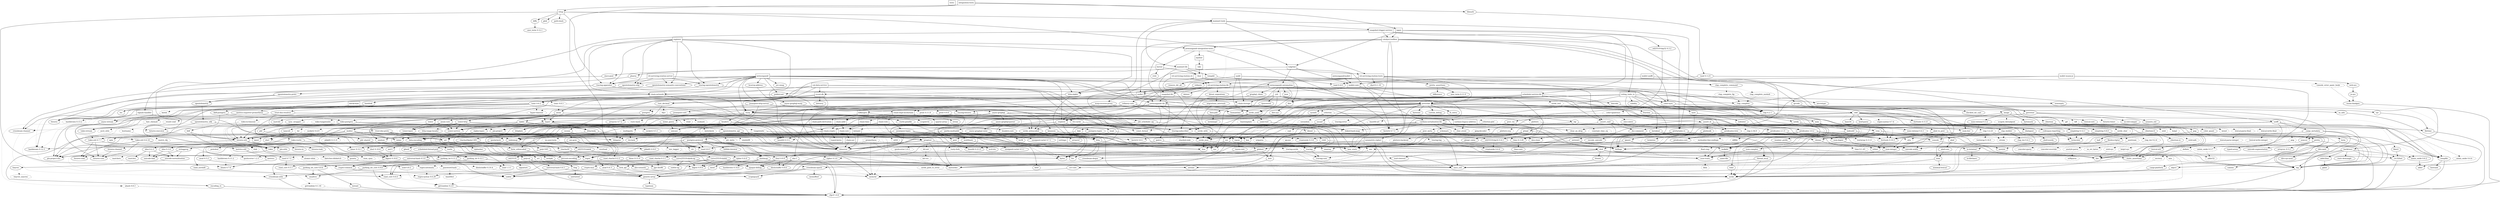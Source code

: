 digraph {
    0 [ label = "tests" shape = box]
    1 [ label = "catalyst-toolbox" shape = box]
    2 [ label = "chain-addr" shape = box]
    3 [ label = "chain-core" shape = box]
    4 [ label = "chain-ser" shape = box]
    5 [ label = "chain-crypto" shape = box]
    6 [ label = "typed-bytes" shape = box]
    7 [ label = "chain-impl-mockchain" shape = box]
    8 [ label = "cardano-legacy-address" shape = box]
    9 [ label = "chain-time" shape = box]
    10 [ label = "chain-vote" shape = box]
    11 [ label = "imhamt" shape = box]
    12 [ label = "sparse-array" shape = box]
    13 [ label = "chain-storage" shape = box]
    14 [ label = "jcli" shape = box]
    15 [ label = "jormungandr-lib" shape = box]
    16 [ label = "jormungandr-automation" shape = box]
    17 [ label = "jortestkit" shape = box]
    18 [ label = "jormungandr-integration-tests" shape = box]
    19 [ label = "hersir" shape = box]
    20 [ label = "thor" shape = box]
    21 [ label = "loki" shape = box]
    22 [ label = "mjolnir" shape = box]
    23 [ label = "snapshot-lib" shape = box]
    24 [ label = "symmetric-cipher" shape = box]
    25 [ label = "vit-servicing-station-lib" shape = box]
    26 [ label = "event-db" shape = box]
    27 [ label = "vit-servicing-station-tests" shape = box]
    28 [ label = "wallet" shape = box]
    29 [ label = "chain-path-derivation" shape = box]
    30 [ label = "hdkeygen" shape = box]
    31 [ label = "chain-network" shape = box]
    32 [ label = "jormungandrwallet" shape = box]
    33 [ label = "wallet-core" shape = box]
    34 [ label = "wallet-wasm-js" shape = box]
    35 [ label = "wallet-uniffi" shape = box]
    36 [ label = "jormungandr" shape = box]
    37 [ label = "explorer" shape = box]
    38 [ label = "settings" shape = box]
    39 [ label = "blockchain" shape = box]
    40 [ label = "vit-servicing-station-cli" shape = box]
    41 [ label = "vit-servicing-station-server" shape = box]
    42 [ label = "iapyx" shape = box]
    43 [ label = "valgrind" shape = box]
    44 [ label = "vitup" shape = box]
    45 [ label = "mainnet-lib" shape = box]
    46 [ label = "mainnet-tools" shape = box]
    47 [ label = "scheduler-service-lib" shape = box]
    48 [ label = "signals-handler" shape = box]
    49 [ label = "snapshot-trigger-service" shape = box]
    50 [ label = "voting_tools_rs" shape = box]
    51 [ label = "integration-tests" shape = box]
    52 [ label = "cat-data-service" shape = box]
    53 [ label = "audit" shape = box]
    54 [ label = "assert_fs" ]
    55 [ label = "bech32 0.8.1" ]
    56 [ label = "clap 4.2.1" ]
    57 [ label = "color-eyre" ]
    58 [ label = "csv" ]
    59 [ label = "fraction" ]
    60 [ label = "futures" ]
    61 [ label = "gag" ]
    62 [ label = "governor" ]
    63 [ label = "graphql_client" ]
    64 [ label = "hex" ]
    65 [ label = "image" ]
    66 [ label = "itertools 0.10.5" ]
    67 [ label = "once_cell" ]
    68 [ label = "qrcode" ]
    69 [ label = "quircs" ]
    70 [ label = "rand 0.8.5" ]
    71 [ label = "rand_chacha 0.3.1" ]
    72 [ label = "rayon" ]
    73 [ label = "regex" ]
    74 [ label = "reqwest" ]
    75 [ label = "rust_decimal" ]
    76 [ label = "serde" ]
    77 [ label = "serde_json" ]
    78 [ label = "serde_yaml" ]
    79 [ label = "sscanf" ]
    80 [ label = "thiserror" ]
    81 [ label = "time 0.3.20" ]
    82 [ label = "tokio" ]
    83 [ label = "tracing" ]
    84 [ label = "tracing-subscriber" ]
    85 [ label = "url" ]
    86 [ label = "cryptoxide 0.4.4" ]
    87 [ label = "proptest" ]
    88 [ label = "quickcheck" ]
    89 [ label = "curve25519-dalek-ng" ]
    90 [ label = "ed25519-bip32 0.4.1" ]
    91 [ label = "ed25519-dalek" ]
    92 [ label = "generic-array" ]
    93 [ label = "rand_core 0.6.4" ]
    94 [ label = "sha2 0.10.6" ]
    95 [ label = "lazy_static" ]
    96 [ label = "strum" ]
    97 [ label = "cbor_event" ]
    98 [ label = "base64 0.21.0" ]
    99 [ label = "const_format" ]
    100 [ label = "criterion" style = dashed]
    101 [ label = "data-pile" ]
    102 [ label = "sled" ]
    103 [ label = "tempfile" ]
    104 [ label = "base64 0.13.1" ]
    105 [ label = "bincode" ]
    106 [ label = "bytes" ]
    107 [ label = "clap_complete" ]
    108 [ label = "gtmpl" ]
    109 [ label = "rpassword" ]
    110 [ label = "http" ]
    111 [ label = "humantime" ]
    112 [ label = "parity-multiaddr" ]
    113 [ label = "serde_with" ]
    114 [ label = "assert_cmd" ]
    115 [ label = "bytesize" ]
    116 [ label = "custom_debug" ]
    117 [ label = "flate2" ]
    118 [ label = "fs_extra" ]
    119 [ label = "json" ]
    120 [ label = "keynesis" ]
    121 [ label = "log" ]
    122 [ label = "netstat2" ]
    123 [ label = "os_info" ]
    124 [ label = "poldercast" ]
    125 [ label = "predicates 2.1.5" ]
    126 [ label = "prost 0.9.0" ]
    127 [ label = "semver" ]
    128 [ label = "sysinfo" ]
    129 [ label = "tar" ]
    130 [ label = "tokio-stream" ]
    131 [ label = "tonic 0.6.2" ]
    132 [ label = "warp" ]
    133 [ label = "zip" ]
    134 [ label = "console" ]
    135 [ label = "dialoguer" ]
    136 [ label = "indicatif" ]
    137 [ label = "sha-1" ]
    138 [ label = "sha2 0.9.9" ]
    139 [ label = "bech32 0.7.3" ]
    140 [ label = "yaml-rust" ]
    141 [ label = "ctrlc" ]
    142 [ label = "slave-pool" ]
    143 [ label = "cocoon" ]
    144 [ label = "dirs" ]
    145 [ label = "serde_test" style = dashed]
    146 [ label = "zeroize" ]
    147 [ label = "diesel" ]
    148 [ label = "diesel_migrations" ]
    149 [ label = "dotenv" ]
    150 [ label = "http-zipkin" ]
    151 [ label = "notify" ]
    152 [ label = "r2d2" ]
    153 [ label = "simplelog 0.8.0" ]
    154 [ label = "tracing-futures" ]
    155 [ label = "bb8" ]
    156 [ label = "bb8-postgres" ]
    157 [ label = "chrono" ]
    158 [ label = "dotenvy" ]
    159 [ label = "tokio-postgres" ]
    160 [ label = "cfg-if 0.1.10" ]
    161 [ label = "dyn-clone" ]
    162 [ label = "fake" ]
    163 [ label = "hyper" ]
    164 [ label = "postgres" ]
    165 [ label = "pretty_assertions" ]
    166 [ label = "rand 0.7.3" ]
    167 [ label = "rand_core 0.5.1" ]
    168 [ label = "refinery" ]
    169 [ label = "hashlink" ]
    170 [ label = "http-body" ]
    171 [ label = "pin-project" ]
    172 [ label = "clear_on_drop" ]
    173 [ label = "console_error_panic_hook" style = dashed]
    174 [ label = "getrandom 0.2.9" ]
    175 [ label = "js-sys" ]
    176 [ label = "wasm-bindgen" ]
    177 [ label = "web-sys" ]
    178 [ label = "uniffi" ]
    179 [ label = "arc-swap" ]
    180 [ label = "jsonrpsee-core" ]
    181 [ label = "jsonrpsee-http-server" ]
    182 [ label = "linked-hash-map" ]
    183 [ label = "local-ip-address" ]
    184 [ label = "lru" ]
    185 [ label = "opentelemetry" ]
    186 [ label = "opentelemetry-otlp" ]
    187 [ label = "opentelemetry-semantic-conventions" ]
    188 [ label = "prometheus" style = dashed]
    189 [ label = "tokio-util 0.6.10" ]
    190 [ label = "tracing-appender" ]
    191 [ label = "tracing-opentelemetry" ]
    192 [ label = "trust-dns-resolver" ]
    193 [ label = "anyhow" ]
    194 [ label = "async-graphql" ]
    195 [ label = "async-graphql-warp" ]
    196 [ label = "futures-channel" ]
    197 [ label = "futures-util" ]
    198 [ label = "ed25519-bip32 0.3.2" ]
    199 [ label = "prettytable-rs" ]
    200 [ label = "warp-reverse-proxy" ]
    201 [ label = "diffy" ]
    202 [ label = "glob" ]
    203 [ label = "path-slash" ]
    204 [ label = "rustls" ]
    205 [ label = "rustls-pemfile" ]
    206 [ label = "tempdir" ]
    207 [ label = "tokio-rustls" ]
    208 [ label = "uuid 0.8.2" ]
    209 [ label = "walkdir" ]
    210 [ label = "cardano-serialization-lib" ]
    211 [ label = "pharos" ]
    212 [ label = "job_scheduler_ng" ]
    213 [ label = "num-traits" ]
    214 [ label = "uuid 1.3.1" ]
    215 [ label = "bytekind" ]
    216 [ label = "cddl" ]
    217 [ label = "ciborium" ]
    218 [ label = "dashmap" ]
    219 [ label = "microtype" ]
    220 [ label = "nonempty" ]
    221 [ label = "validity" ]
    222 [ label = "cfg-if 1.0.0" ]
    223 [ label = "libmath" ]
    224 [ label = "rand_chacha 0.2.2" ]
    225 [ label = "axum" ]
    226 [ label = "metrics" ]
    227 [ label = "metrics-exporter-prometheus" ]
    228 [ label = "tower-http" ]
    229 [ label = "clap_complete_command" ]
    230 [ label = "anstyle" ]
    231 [ label = "doc-comment" ]
    232 [ label = "globwalk" ]
    233 [ label = "predicates 3.0.2" ]
    234 [ label = "predicates-core" ]
    235 [ label = "predicates-tree" ]
    236 [ label = "clap_builder" ]
    237 [ label = "backtrace" ]
    238 [ label = "color-spantrace" style = dashed]
    239 [ label = "eyre" ]
    240 [ label = "indenter" ]
    241 [ label = "owo-colors" ]
    242 [ label = "tracing-error" style = dashed]
    243 [ label = "csv-core" ]
    244 [ label = "itoa" ]
    245 [ label = "ryu" ]
    246 [ label = "num" ]
    247 [ label = "futures-core" ]
    248 [ label = "futures-executor" ]
    249 [ label = "futures-io" ]
    250 [ label = "futures-sink" ]
    251 [ label = "futures-task" ]
    252 [ label = "filedescriptor" ]
    253 [ label = "futures-timer" style = dashed]
    254 [ label = "no-std-compat" ]
    255 [ label = "nonzero_ext" ]
    256 [ label = "parking_lot 0.12.1" ]
    257 [ label = "smallvec" ]
    258 [ label = "bytemuck" ]
    259 [ label = "byteorder" ]
    260 [ label = "color_quant" ]
    261 [ label = "gif" style = dashed]
    262 [ label = "jpeg-decoder" style = dashed]
    263 [ label = "num-iter" ]
    264 [ label = "num-rational 0.3.2" ]
    265 [ label = "png" style = dashed]
    266 [ label = "scoped_threadpool" style = dashed]
    267 [ label = "tiff" style = dashed]
    268 [ label = "either" ]
    269 [ label = "checked_int_cast" ]
    270 [ label = "ppv-lite86" ]
    271 [ label = "rayon-core" ]
    272 [ label = "aho-corasick" ]
    273 [ label = "memchr" ]
    274 [ label = "regex-syntax 0.6.29" ]
    275 [ label = "serde_urlencoded" ]
    276 [ label = "tower-service" ]
    277 [ label = "arrayvec 0.7.2" ]
    278 [ label = "borsh" style = dashed]
    279 [ label = "bytecheck" style = dashed]
    280 [ label = "rkyv" style = dashed]
    281 [ label = "indexmap" ]
    282 [ label = "time-core" ]
    283 [ label = "mio" style = dashed]
    284 [ label = "num_cpus" style = dashed]
    285 [ label = "pin-project-lite" ]
    286 [ label = "tracing-core" ]
    287 [ label = "matchers" style = dashed]
    288 [ label = "nu-ansi-term" style = dashed]
    289 [ label = "sharded-slab" style = dashed]
    290 [ label = "thread_local" ]
    291 [ label = "tracing-log" style = dashed]
    292 [ label = "tracing-serde" style = dashed]
    293 [ label = "form_urlencoded" ]
    294 [ label = "idna 0.3.0" ]
    295 [ label = "percent-encoding" ]
    296 [ label = "bit-set" style = dashed]
    297 [ label = "bitflags" ]
    298 [ label = "quick-error 2.0.1" style = dashed]
    299 [ label = "rand_xorshift" ]
    300 [ label = "rusty-fork" style = dashed]
    301 [ label = "unarray" ]
    302 [ label = "env_logger" style = dashed]
    303 [ label = "digest 0.9.0" ]
    304 [ label = "subtle-ng" ]
    305 [ label = "curve25519-dalek" ]
    306 [ label = "ed25519" ]
    307 [ label = "typenum" ]
    308 [ label = "digest 0.10.6" ]
    309 [ label = "atty" style = dashed]
    310 [ label = "cast" style = dashed]
    311 [ label = "clap 2.34.0" style = dashed]
    312 [ label = "criterion-plot" style = dashed]
    313 [ label = "oorandom" style = dashed]
    314 [ label = "plotters" style = dashed]
    315 [ label = "serde_cbor" style = dashed]
    316 [ label = "tinytemplate" style = dashed]
    317 [ label = "memmap2" ]
    318 [ label = "crc32fast" ]
    319 [ label = "crossbeam-epoch" ]
    320 [ label = "crossbeam-utils" ]
    321 [ label = "fxhash" ]
    322 [ label = "libc" ]
    323 [ label = "parking_lot 0.11.2" ]
    324 [ label = "fastrand" ]
    325 [ label = "gtmpl_value" ]
    326 [ label = "fnv" ]
    327 [ label = "arrayref" ]
    328 [ label = "bs58" ]
    329 [ label = "data-encoding" ]
    330 [ label = "multihash" ]
    331 [ label = "static_assertions" ]
    332 [ label = "unsigned-varint 0.7.1" ]
    333 [ label = "bstr" ]
    334 [ label = "wait-timeout" ]
    335 [ label = "miniz_oxide 0.6.2" ]
    336 [ label = "cryptoxide 0.3.6" ]
    337 [ label = "difflib" style = dashed]
    338 [ label = "float-cmp" style = dashed]
    339 [ label = "normalize-line-endings" style = dashed]
    340 [ label = "filetime" ]
    341 [ label = "tokio-util 0.7.7" ]
    342 [ label = "async-stream" ]
    343 [ label = "h2" style = dashed]
    344 [ label = "hyper-timeout" style = dashed]
    345 [ label = "tower" ]
    346 [ label = "tower-layer" ]
    347 [ label = "headers" ]
    348 [ label = "mime" ]
    349 [ label = "mime_guess" ]
    350 [ label = "multiparty" style = dashed]
    351 [ label = "scoped-tls" ]
    352 [ label = "tokio-tungstenite" style = dashed]
    353 [ label = "aes" style = dashed]
    354 [ label = "bzip2" style = dashed]
    355 [ label = "constant_time_eq" style = dashed]
    356 [ label = "hmac 0.12.1" ]
    357 [ label = "pbkdf2 0.11.0" style = dashed]
    358 [ label = "sha1" ]
    359 [ label = "zstd" style = dashed]
    360 [ label = "unicode-width" ]
    361 [ label = "shell-words" ]
    362 [ label = "number_prefix" ]
    363 [ label = "block-buffer 0.9.0" ]
    364 [ label = "opaque-debug" ]
    365 [ label = "crossbeam-channel" ]
    366 [ label = "aes-gcm" ]
    367 [ label = "chacha20poly1305" ]
    368 [ label = "hmac 0.11.0" ]
    369 [ label = "pbkdf2 0.9.0" ]
    370 [ label = "dirs-sys" ]
    371 [ label = "pq-sys" style = dashed]
    372 [ label = "migrations_internals" ]
    373 [ label = "zipkin" ]
    374 [ label = "scheduled-thread-pool" ]
    375 [ label = "termcolor" ]
    376 [ label = "num-integer" ]
    377 [ label = "time 0.1.45" style = dashed]
    378 [ label = "fallible-iterator" ]
    379 [ label = "phf" ]
    380 [ label = "postgres-protocol" ]
    381 [ label = "postgres-types" ]
    382 [ label = "socket2 0.5.1" ]
    383 [ label = "httparse" ]
    384 [ label = "httpdate" ]
    385 [ label = "socket2 0.4.9" style = dashed]
    386 [ label = "want" ]
    387 [ label = "ansi_term 0.11.0" ]
    388 [ label = "difference" ]
    389 [ label = "getrandom 0.1.16" style = dashed]
    390 [ label = "refinery-core" ]
    391 [ label = "hashbrown 0.12.3" ]
    392 [ label = "camino" ]
    393 [ label = "cargo_metadata" ]
    394 [ label = "beef" ]
    395 [ label = "jsonrpsee-types" ]
    396 [ label = "rustc-hash" style = dashed]
    397 [ label = "globset" ]
    398 [ label = "unicase" ]
    399 [ label = "opentelemetry_api" ]
    400 [ label = "opentelemetry_sdk" ]
    401 [ label = "opentelemetry-proto" ]
    402 [ label = "prost 0.11.8" style = dashed]
    403 [ label = "tonic 0.8.3" style = dashed]
    404 [ label = "protobuf" style = dashed]
    405 [ label = "slab" style = dashed]
    406 [ label = "lru-cache" ]
    407 [ label = "resolv-conf" style = dashed]
    408 [ label = "trust-dns-proto" ]
    409 [ label = "async-graphql-parser" ]
    410 [ label = "async-graphql-value" ]
    411 [ label = "fast_chemail" style = dashed]
    412 [ label = "multer" ]
    413 [ label = "pin-utils" ]
    414 [ label = "encode_unicode" ]
    415 [ label = "is-terminal" ]
    416 [ label = "term" ]
    417 [ label = "ansi_term 0.12.1" ]
    418 [ label = "ring" ]
    419 [ label = "sct" ]
    420 [ label = "webpki" ]
    421 [ label = "rand 0.4.6" ]
    422 [ label = "remove_dir_all" ]
    423 [ label = "same-file" ]
    424 [ label = "num-bigint" ]
    425 [ label = "schemars" ]
    426 [ label = "cron" ]
    427 [ label = "libm" style = dashed]
    428 [ label = "abnf_to_pest" ]
    429 [ label = "base16" ]
    430 [ label = "base64-url" style = dashed]
    431 [ label = "clap 3.2.23" style = dashed]
    432 [ label = "codespan-reporting" ]
    433 [ label = "hexf-parse" ]
    434 [ label = "itertools 0.11.0" ]
    435 [ label = "lexical-core" ]
    436 [ label = "pest_meta" ]
    437 [ label = "pest_vm" ]
    438 [ label = "regex-syntax 0.7.4" style = dashed]
    439 [ label = "simplelog 0.12.1" ]
    440 [ label = "uriparse" style = dashed]
    441 [ label = "ciborium-io" ]
    442 [ label = "ciborium-ll" ]
    443 [ label = "hashbrown 0.14.0" ]
    444 [ label = "lock_api" ]
    445 [ label = "parking_lot_core 0.9.8" ]
    446 [ label = "secrecy" style = dashed]
    447 [ label = "rand 0.3.23" ]
    448 [ label = "axum-core" ]
    449 [ label = "matchit" ]
    450 [ label = "serde_path_to_error" style = dashed]
    451 [ label = "sync_wrapper" ]
    452 [ label = "ahash 0.7.6" ]
    453 [ label = "ipnet" ]
    454 [ label = "metrics-util" ]
    455 [ label = "quanta" ]
    456 [ label = "http-range-header" ]
    457 [ label = "clap_complete_fig" style = dashed]
    458 [ label = "clap_complete_nushell" style = dashed]
    459 [ label = "ignore" ]
    460 [ label = "termtree" ]
    461 [ label = "anstream" style = dashed]
    462 [ label = "clap_lex 0.4.1" ]
    463 [ label = "strsim" style = dashed]
    464 [ label = "addr2line" ]
    465 [ label = "object" ]
    466 [ label = "rustc-demangle" ]
    467 [ label = "num-complex" ]
    468 [ label = "num-rational 0.4.1" ]
    469 [ label = "weezl" style = dashed]
    470 [ label = "deflate" style = dashed]
    471 [ label = "miniz_oxide 0.3.7" style = dashed]
    472 [ label = "miniz_oxide 0.4.4" style = dashed]
    473 [ label = "crossbeam-deque" ]
    474 [ label = "hashbrown 0.13.2" style = dashed]
    475 [ label = "ptr_meta" style = dashed]
    476 [ label = "simdutf8" style = dashed]
    477 [ label = "rend" style = dashed]
    478 [ label = "seahash" style = dashed]
    479 [ label = "regex-automata" style = dashed]
    480 [ label = "overload" style = dashed]
    481 [ label = "unicode-bidi" ]
    482 [ label = "unicode-normalization" ]
    483 [ label = "bit-vec" style = dashed]
    484 [ label = "quick-error 1.2.3" style = dashed]
    485 [ label = "subtle" ]
    486 [ label = "signature" ]
    487 [ label = "block-buffer 0.10.4" style = dashed]
    488 [ label = "crypto-common" ]
    489 [ label = "textwrap 0.11.0" style = dashed]
    490 [ label = "plotters-backend" style = dashed]
    491 [ label = "plotters-svg" style = dashed]
    492 [ label = "half" ]
    493 [ label = "memoffset" ]
    494 [ label = "scopeguard" ]
    495 [ label = "instant" ]
    496 [ label = "parking_lot_core 0.8.6" ]
    497 [ label = "unsigned-varint 0.5.1" ]
    498 [ label = "adler" ]
    499 [ label = "tokio-io-timeout" style = dashed]
    500 [ label = "headers-core" ]
    501 [ label = "try-lock" ]
    502 [ label = "tungstenite" style = dashed]
    503 [ label = "cipher 0.3.0" ]
    504 [ label = "bzip2-sys" style = dashed]
    505 [ label = "password-hash" style = dashed]
    506 [ label = "zstd-safe" style = dashed]
    507 [ label = "aead 0.4.3" ]
    508 [ label = "ctr" ]
    509 [ label = "ghash" ]
    510 [ label = "aead 0.5.2" ]
    511 [ label = "chacha20" ]
    512 [ label = "cipher 0.4.4" ]
    513 [ label = "poly1305" ]
    514 [ label = "crypto-mac" ]
    515 [ label = "lazycell" ]
    516 [ label = "zipkin-types" ]
    517 [ label = "phf_shared" ]
    518 [ label = "md-5" ]
    519 [ label = "stringprep" ]
    520 [ label = "siphasher" ]
    521 [ label = "toml" ]
    522 [ label = "cargo-platform" ]
    523 [ label = "hostname" style = dashed]
    524 [ label = "idna 0.2.3" ]
    525 [ label = "tinyvec" ]
    526 [ label = "pest" ]
    527 [ label = "ascii_utils" style = dashed]
    528 [ label = "encoding_rs" ]
    529 [ label = "spin" ]
    530 [ label = "io-lifetimes" ]
    531 [ label = "dirs-next" ]
    532 [ label = "untrusted" ]
    533 [ label = "nom" ]
    534 [ label = "abnf" ]
    535 [ label = "pretty" ]
    536 [ label = "clap_lex 0.2.4" style = dashed]
    537 [ label = "textwrap 0.16.0" style = dashed]
    538 [ label = "lexical-parse-float" style = dashed]
    539 [ label = "lexical-parse-integer" style = dashed]
    540 [ label = "lexical-util" ]
    541 [ label = "lexical-write-float" style = dashed]
    542 [ label = "lexical-write-integer" style = dashed]
    543 [ label = "atomic-shim" style = dashed]
    544 [ label = "hashbrown 0.11.2" style = dashed]
    545 [ label = "sketches-ddsketch" style = dashed]
    546 [ label = "anstyle-parse" style = dashed]
    547 [ label = "concolor-override" style = dashed]
    548 [ label = "concolor-query" style = dashed]
    549 [ label = "utf8parse" style = dashed]
    550 [ label = "gimli" ]
    551 [ label = "adler32" style = dashed]
    552 [ label = "ahash 0.8.3" style = dashed]
    553 [ label = "utf-8" style = dashed]
    554 [ label = "base64ct" style = dashed]
    555 [ label = "zstd-sys" style = dashed]
    556 [ label = "polyval" ]
    557 [ label = "inout" ]
    558 [ label = "universal-hash 0.5.0" ]
    559 [ label = "match_cfg" style = dashed]
    560 [ label = "matches" ]
    561 [ label = "tinyvec_macros" style = dashed]
    562 [ label = "ucd-trie" ]
    563 [ label = "dirs-sys-next" ]
    564 [ label = "minimal-lexical" ]
    565 [ label = "abnf-core" ]
    566 [ label = "arrayvec 0.5.2" ]
    567 [ label = "typed-arena" ]
    568 [ label = "unicode-segmentation" ]
    569 [ label = "os_str_bytes" style = dashed]
    570 [ label = "universal-hash 0.4.1" ]
    1 -> 57 [ ]
    1 -> 61 [ ]
    1 -> 62 [ ]
    1 -> 18 [ ]
    1 -> 68 [ ]
    1 -> 69 [ ]
    1 -> 79 [ ]
    1 -> 24 [ ]
    1 -> 25 [ style = dotted]
    1 -> 28 [ ]
    2 -> 3 [ ]
    2 -> 5 [ ]
    3 -> 4 [ ]
    4 -> 80 [ ]
    5 -> 55 [ ]
    5 -> 89 [ ]
    5 -> 90 [ ]
    5 -> 91 [ ]
    5 -> 64 [ ]
    5 -> 87 [ style = dotted]
    5 -> 88 [ style = dotted]
    5 -> 72 [ ]
    5 -> 94 [ ]
    5 -> 6 [ ]
    7 -> 8 [ ]
    7 -> 2 [ ]
    7 -> 9 [ ]
    7 -> 10 [ ]
    7 -> 11 [ ]
    7 -> 12 [ ]
    7 -> 96 [ ]
    7 -> 83 [ ]
    8 -> 97 [ ]
    8 -> 90 [ ]
    9 -> 3 [ ]
    9 -> 87 [ style = dotted]
    9 -> 88 [ style = dotted]
    10 -> 98 [ ]
    10 -> 3 [ ]
    10 -> 5 [ ]
    10 -> 99 [ ]
    11 -> 87 [ style = dotted]
    11 -> 80 [ ]
    13 -> 100 [ style = dotted]
    13 -> 101 [ ]
    13 -> 93 [ style = dotted]
    13 -> 102 [ ]
    13 -> 103 [ style = dotted]
    13 -> 80 [ ]
    14 -> 105 [ ]
    14 -> 107 [ ]
    14 -> 108 [ ]
    14 -> 15 [ ]
    14 -> 74 [ ]
    14 -> 109 [ ]
    14 -> 78 [ ]
    15 -> 7 [ ]
    15 -> 110 [ ]
    15 -> 111 [ ]
    15 -> 112 [ ]
    15 -> 113 [ ]
    16 -> 114 [ ]
    16 -> 13 [ ]
    16 -> 63 [ ]
    16 -> 14 [ ]
    16 -> 17 [ ]
    16 -> 119 [ ]
    16 -> 122 [ ]
    16 -> 124 [ ]
    16 -> 131 [ ]
    16 -> 84 [ ]
    17 -> 54 [ ]
    17 -> 55 [ ]
    17 -> 115 [ ]
    17 -> 58 [ ]
    17 -> 116 [ ]
    17 -> 135 [ ]
    17 -> 118 [ ]
    17 -> 64 [ ]
    17 -> 111 [ ]
    17 -> 136 [ ]
    17 -> 123 [ ]
    17 -> 125 [ ]
    17 -> 74 [ ]
    17 -> 127 [ ]
    17 -> 78 [ ]
    17 -> 137 [ ]
    17 -> 138 [ ]
    17 -> 128 [ ]
    17 -> 129 [ ]
    17 -> 132 [ ]
    17 -> 133 [ ]
    18 -> 139 [ ]
    18 -> 19 [ ]
    18 -> 22 [ ]
    19 -> 141 [ ]
    19 -> 142 [ ]
    19 -> 20 [ ]
    20 -> 143 [ ]
    20 -> 144 [ ]
    20 -> 16 [ ]
    21 -> 20 [ ]
    22 -> 21 [ ]
    23 -> 59 [ ]
    23 -> 15 [ ]
    23 -> 74 [ ]
    23 -> 75 [ ]
    23 -> 145 [ style = dotted]
    24 -> 86 [ ]
    24 -> 70 [ ]
    24 -> 80 [ ]
    24 -> 146 [ ]
    25 -> 56 [ ]
    25 -> 148 [ ]
    25 -> 149 [ ]
    25 -> 26 [ ]
    25 -> 150 [ ]
    25 -> 66 [ ]
    25 -> 151 [ ]
    25 -> 153 [ ]
    25 -> 23 [ ]
    25 -> 154 [ ]
    25 -> 84 [ ]
    25 -> 132 [ ]
    26 -> 156 [ ]
    26 -> 158 [ ]
    26 -> 75 [ ]
    26 -> 80 [ ]
    27 -> 114 [ ]
    27 -> 160 [ ]
    27 -> 161 [ ]
    27 -> 162 [ ]
    27 -> 17 [ ]
    27 -> 165 [ ]
    27 -> 168 [ ]
    27 -> 25 [ ]
    28 -> 169 [ ]
    28 -> 30 [ ]
    28 -> 66 [ ]
    28 -> 15 [ ]
    29 -> 80 [ ]
    30 -> 8 [ ]
    30 -> 2 [ ]
    30 -> 29 [ ]
    31 -> 5 [ ]
    31 -> 60 [ ]
    31 -> 80 [ ]
    31 -> 131 [ ]
    32 -> 33 [ ]
    33 -> 139 [ ]
    33 -> 24 [ ]
    33 -> 28 [ ]
    34 -> 172 [ ]
    34 -> 173 [ style = dotted]
    34 -> 33 [ ]
    34 -> 177 [ ]
    35 -> 178 [ ]
    35 -> 33 [ ]
    36 -> 179 [ ]
    36 -> 31 [ ]
    36 -> 13 [ ]
    36 -> 56 [ ]
    36 -> 150 [ ]
    36 -> 15 [ ]
    36 -> 181 [ ]
    36 -> 183 [ ]
    36 -> 186 [ ]
    36 -> 187 [ ]
    36 -> 124 [ ]
    36 -> 188 [ style = dotted]
    36 -> 74 [ ]
    36 -> 78 [ ]
    36 -> 190 [ ]
    36 -> 191 [ ]
    36 -> 192 [ ]
    36 -> 132 [ ]
    37 -> 193 [ ]
    37 -> 195 [ ]
    37 -> 31 [ ]
    37 -> 150 [ ]
    37 -> 18 [ ]
    37 -> 186 [ ]
    37 -> 187 [ ]
    37 -> 190 [ ]
    37 -> 191 [ ]
    38 -> 102 [ ]
    38 -> 80 [ ]
    39 -> 7 [ ]
    39 -> 184 [ ]
    40 -> 58 [ ]
    40 -> 25 [ ]
    41 -> 186 [ ]
    41 -> 187 [ ]
    41 -> 190 [ ]
    41 -> 191 [ ]
    41 -> 25 [ ]
    42 -> 1 [ ]
    42 -> 198 [ ]
    42 -> 199 [ ]
    42 -> 43 [ ]
    43 -> 16 [ ]
    43 -> 27 [ ]
    43 -> 33 [ ]
    43 -> 200 [ ]
    44 -> 201 [ ]
    44 -> 202 [ ]
    44 -> 46 [ ]
    44 -> 203 [ ]
    44 -> 190 [ ]
    44 -> 208 [ ]
    44 -> 43 [ ]
    45 -> 210 [ ]
    45 -> 211 [ ]
    45 -> 23 [ ]
    45 -> 206 [ ]
    45 -> 20 [ ]
    46 -> 212 [ ]
    46 -> 45 [ ]
    46 -> 199 [ ]
    46 -> 49 [ ]
    46 -> 27 [ ]
    47 -> 157 [ ]
    47 -> 56 [ ]
    47 -> 60 [ ]
    47 -> 17 [ ]
    47 -> 214 [ ]
    48 -> 60 [ ]
    48 -> 82 [ ]
    49 -> 1 [ ]
    49 -> 47 [ ]
    49 -> 48 [ ]
    49 -> 50 [ ]
    50 -> 215 [ ]
    50 -> 210 [ ]
    50 -> 216 [ ]
    50 -> 56 [ ]
    50 -> 57 [ ]
    50 -> 218 [ ]
    50 -> 144 [ ]
    50 -> 219 [ ]
    50 -> 220 [ ]
    50 -> 87 [ ]
    50 -> 72 [ ]
    50 -> 75 [ ]
    50 -> 221 [ ]
    51 -> 42 [ ]
    51 -> 223 [ ]
    51 -> 224 [ ]
    51 -> 44 [ ]
    52 -> 225 [ ]
    52 -> 56 [ ]
    52 -> 26 [ ]
    52 -> 227 [ ]
    52 -> 113 [ ]
    52 -> 228 [ ]
    52 -> 84 [ ]
    53 -> 13 [ ]
    53 -> 229 [ ]
    53 -> 57 [ ]
    53 -> 78 [ ]
    53 -> 28 [ ]
    54 -> 231 [ ]
    54 -> 232 [ ]
    54 -> 233 [ ]
    54 -> 235 [ ]
    54 -> 103 [ ]
    56 -> 236 [ ]
    57 -> 237 [ ]
    57 -> 238 [ style = dotted]
    57 -> 239 [ ]
    58 -> 243 [ ]
    58 -> 244 [ ]
    58 -> 245 [ ]
    58 -> 76 [ ]
    59 -> 95 [ style = dotted]
    59 -> 246 [ ]
    60 -> 248 [ style = dotted]
    61 -> 252 [ ]
    61 -> 103 [ ]
    62 -> 60 [ style = dotted]
    62 -> 253 [ style = dotted]
    62 -> 254 [ ]
    62 -> 255 [ ]
    62 -> 256 [ ]
    62 -> 70 [ style = dotted]
    63 -> 77 [ ]
    65 -> 258 [ ]
    65 -> 261 [ style = dotted]
    65 -> 263 [ ]
    65 -> 264 [ ]
    65 -> 265 [ style = dotted]
    65 -> 266 [ style = dotted]
    65 -> 267 [ style = dotted]
    66 -> 268 [ ]
    68 -> 269 [ ]
    68 -> 65 [ style = dotted]
    69 -> 213 [ ]
    69 -> 80 [ ]
    70 -> 71 [ style = dotted]
    71 -> 270 [ ]
    71 -> 93 [ ]
    72 -> 268 [ ]
    72 -> 271 [ ]
    73 -> 272 [ style = dotted]
    73 -> 274 [ ]
    74 -> 98 [ ]
    74 -> 197 [ ]
    74 -> 110 [ ]
    74 -> 77 [ style = dotted]
    74 -> 275 [ ]
    74 -> 276 [ ]
    74 -> 85 [ ]
    75 -> 277 [ ]
    75 -> 278 [ style = dotted]
    75 -> 164 [ style = dotted]
    75 -> 280 [ style = dotted]
    77 -> 244 [ ]
    77 -> 245 [ ]
    77 -> 76 [ ]
    78 -> 281 [ ]
    78 -> 245 [ ]
    78 -> 140 [ ]
    79 -> 99 [ ]
    79 -> 95 [ ]
    79 -> 73 [ ]
    81 -> 244 [ style = dotted]
    81 -> 76 [ style = dotted]
    81 -> 282 [ ]
    82 -> 106 [ style = dotted]
    82 -> 283 [ style = dotted]
    82 -> 284 [ style = dotted]
    82 -> 256 [ style = dotted]
    82 -> 285 [ ]
    83 -> 121 [ style = dotted]
    83 -> 285 [ ]
    83 -> 286 [ ]
    84 -> 287 [ style = dotted]
    84 -> 288 [ style = dotted]
    84 -> 73 [ style = dotted]
    84 -> 77 [ style = dotted]
    84 -> 289 [ style = dotted]
    84 -> 257 [ style = dotted]
    84 -> 290 [ style = dotted]
    84 -> 81 [ style = dotted]
    84 -> 83 [ style = dotted]
    84 -> 291 [ style = dotted]
    84 -> 292 [ style = dotted]
    85 -> 293 [ ]
    85 -> 294 [ ]
    85 -> 76 [ style = dotted]
    87 -> 296 [ style = dotted]
    87 -> 297 [ ]
    87 -> 259 [ ]
    87 -> 95 [ style = dotted]
    87 -> 213 [ ]
    87 -> 298 [ style = dotted]
    87 -> 70 [ ]
    87 -> 299 [ ]
    87 -> 274 [ style = dotted]
    87 -> 300 [ style = dotted]
    87 -> 301 [ ]
    88 -> 302 [ style = dotted]
    88 -> 166 [ ]
    89 -> 259 [ ]
    89 -> 303 [ ]
    89 -> 93 [ ]
    89 -> 304 [ ]
    89 -> 146 [ ]
    90 -> 86 [ ]
    91 -> 305 [ ]
    91 -> 306 [ ]
    91 -> 166 [ style = dotted]
    91 -> 76 [ style = dotted]
    91 -> 138 [ ]
    92 -> 307 [ ]
    93 -> 174 [ style = dotted]
    94 -> 308 [ ]
    100 -> 309 [ style = dashed]
    100 -> 311 [ style = dashed]
    100 -> 312 [ style = dashed]
    100 -> 58 [ style = dashed]
    100 -> 60 [ style = dotted]
    100 -> 95 [ style = dashed]
    100 -> 313 [ style = dashed]
    100 -> 314 [ style = dashed]
    100 -> 72 [ style = dashed]
    100 -> 73 [ style = dashed]
    100 -> 315 [ style = dashed]
    100 -> 316 [ style = dashed]
    100 -> 82 [ style = dotted]
    100 -> 209 [ style = dashed]
    101 -> 317 [ ]
    102 -> 318 [ ]
    102 -> 319 [ ]
    102 -> 321 [ ]
    102 -> 322 [ ]
    102 -> 121 [ ]
    102 -> 323 [ ]
    103 -> 222 [ ]
    103 -> 324 [ ]
    105 -> 76 [ ]
    106 -> 76 [ style = dotted]
    107 -> 56 [ ]
    108 -> 325 [ ]
    108 -> 66 [ ]
    108 -> 95 [ ]
    108 -> 295 [ ]
    109 -> 77 [ ]
    110 -> 106 [ ]
    110 -> 326 [ ]
    110 -> 244 [ ]
    112 -> 327 [ ]
    112 -> 328 [ ]
    112 -> 259 [ ]
    112 -> 329 [ ]
    112 -> 330 [ ]
    112 -> 331 [ ]
    112 -> 332 [ ]
    112 -> 85 [ style = dotted]
    113 -> 104 [ style = dotted]
    113 -> 157 [ style = dotted]
    113 -> 64 [ style = dotted]
    113 -> 281 [ style = dotted]
    113 -> 77 [ style = dotted]
    113 -> 81 [ style = dotted]
    114 -> 333 [ ]
    114 -> 231 [ ]
    114 -> 233 [ ]
    114 -> 235 [ ]
    114 -> 334 [ ]
    117 -> 318 [ ]
    117 -> 335 [ style = dotted]
    120 -> 336 [ ]
    120 -> 64 [ ]
    120 -> 71 [ ]
    120 -> 80 [ ]
    121 -> 222 [ ]
    121 -> 76 [ style = dotted]
    122 -> 297 [ ]
    122 -> 322 [ ]
    122 -> 80 [ ]
    123 -> 121 [ ]
    124 -> 120 [ ]
    124 -> 184 [ ]
    125 -> 337 [ style = dotted]
    125 -> 338 [ style = dotted]
    125 -> 66 [ ]
    125 -> 339 [ style = dotted]
    125 -> 234 [ ]
    125 -> 73 [ style = dotted]
    126 -> 106 [ ]
    127 -> 76 [ style = dotted]
    128 -> 72 [ style = dotted]
    129 -> 340 [ ]
    130 -> 341 [ style = dotted]
    131 -> 342 [ ]
    131 -> 104 [ ]
    131 -> 344 [ style = dotted]
    131 -> 295 [ ]
    131 -> 126 [ style = dotted]
    131 -> 130 [ ]
    131 -> 189 [ ]
    131 -> 345 [ style = dotted]
    131 -> 154 [ style = dotted]
    132 -> 347 [ ]
    132 -> 163 [ ]
    132 -> 349 [ ]
    132 -> 350 [ style = dotted]
    132 -> 171 [ ]
    132 -> 205 [ ]
    132 -> 351 [ ]
    132 -> 77 [ ]
    132 -> 275 [ ]
    132 -> 207 [ style = dotted]
    132 -> 130 [ ]
    132 -> 352 [ style = dotted]
    133 -> 353 [ style = dotted]
    133 -> 259 [ ]
    133 -> 354 [ style = dotted]
    133 -> 355 [ style = dotted]
    133 -> 117 [ style = dotted]
    133 -> 357 [ style = dotted]
    133 -> 358 [ style = dotted]
    133 -> 81 [ style = dotted]
    133 -> 359 [ style = dotted]
    134 -> 95 [ ]
    134 -> 322 [ ]
    134 -> 360 [ style = dotted]
    135 -> 134 [ ]
    135 -> 361 [ ]
    135 -> 103 [ style = dotted]
    135 -> 146 [ style = dotted]
    136 -> 134 [ ]
    136 -> 362 [ ]
    136 -> 73 [ ]
    137 -> 363 [ ]
    137 -> 222 [ ]
    137 -> 303 [ ]
    137 -> 364 [ ]
    138 -> 363 [ ]
    138 -> 222 [ ]
    138 -> 303 [ ]
    138 -> 364 [ ]
    140 -> 182 [ ]
    142 -> 365 [ ]
    143 -> 366 [ ]
    143 -> 367 [ ]
    143 -> 369 [ ]
    143 -> 70 [ ]
    144 -> 370 [ ]
    145 -> 76 [ style = dashed]
    147 -> 297 [ style = dotted]
    147 -> 259 [ ]
    147 -> 157 [ style = dotted]
    147 -> 371 [ style = dotted]
    147 -> 152 [ style = dotted]
    147 -> 77 [ style = dotted]
    148 -> 372 [ ]
    150 -> 110 [ ]
    150 -> 373 [ ]
    151 -> 297 [ ]
    151 -> 365 [ style = dotted]
    151 -> 340 [ ]
    151 -> 322 [ ]
    151 -> 209 [ ]
    152 -> 121 [ ]
    152 -> 374 [ ]
    153 -> 157 [ ]
    153 -> 121 [ ]
    153 -> 375 [ style = dotted]
    154 -> 171 [ style = dotted]
    154 -> 83 [ ]
    155 -> 197 [ ]
    155 -> 82 [ ]
    156 -> 155 [ ]
    156 -> 159 [ ]
    157 -> 376 [ ]
    157 -> 76 [ style = dotted]
    157 -> 377 [ style = dotted]
    159 -> 197 [ ]
    159 -> 295 [ ]
    159 -> 379 [ ]
    159 -> 381 [ ]
    159 -> 382 [ ]
    159 -> 341 [ ]
    162 -> 157 [ style = dotted]
    162 -> 110 [ style = dotted]
    162 -> 70 [ ]
    163 -> 343 [ style = dotted]
    163 -> 170 [ ]
    163 -> 383 [ ]
    163 -> 384 [ ]
    163 -> 385 [ style = dotted]
    163 -> 276 [ ]
    163 -> 386 [ ]
    164 -> 159 [ ]
    165 -> 387 [ ]
    165 -> 388 [ ]
    166 -> 167 [ ]
    167 -> 389 [ style = dotted]
    168 -> 390 [ ]
    169 -> 391 [ ]
    170 -> 110 [ ]
    170 -> 285 [ ]
    173 -> 176 [ style = dashed]
    174 -> 222 [ ]
    175 -> 176 [ ]
    176 -> 222 [ ]
    177 -> 175 [ ]
    178 -> 193 [ ]
    178 -> 106 [ ]
    178 -> 393 [ ]
    178 -> 121 [ ]
    178 -> 67 [ ]
    178 -> 331 [ ]
    180 -> 277 [ style = dotted]
    180 -> 163 [ style = dotted]
    180 -> 395 [ ]
    180 -> 70 [ style = dotted]
    180 -> 396 [ style = dotted]
    181 -> 397 [ ]
    181 -> 180 [ ]
    181 -> 95 [ ]
    181 -> 398 [ ]
    183 -> 80 [ ]
    184 -> 391 [ style = dotted]
    185 -> 400 [ ]
    186 -> 401 [ ]
    187 -> 185 [ ]
    188 -> 326 [ style = dashed]
    188 -> 95 [ style = dashed]
    188 -> 273 [ style = dashed]
    188 -> 256 [ style = dashed]
    188 -> 404 [ style = dotted]
    188 -> 80 [ style = dashed]
    189 -> 247 [ ]
    189 -> 250 [ ]
    189 -> 405 [ style = dotted]
    189 -> 82 [ ]
    190 -> 365 [ ]
    190 -> 84 [ ]
    191 -> 185 [ ]
    191 -> 84 [ ]
    192 -> 406 [ ]
    192 -> 407 [ style = dotted]
    192 -> 408 [ ]
    194 -> 409 [ ]
    194 -> 342 [ ]
    194 -> 104 [ ]
    194 -> 411 [ style = dotted]
    194 -> 412 [ ]
    194 -> 213 [ ]
    194 -> 67 [ ]
    194 -> 73 [ ]
    194 -> 275 [ ]
    194 -> 331 [ ]
    194 -> 103 [ ]
    195 -> 194 [ ]
    195 -> 132 [ ]
    196 -> 247 [ ]
    196 -> 250 [ style = dotted]
    197 -> 196 [ style = dotted]
    197 -> 249 [ style = dotted]
    197 -> 251 [ ]
    197 -> 273 [ style = dotted]
    197 -> 285 [ ]
    197 -> 413 [ ]
    197 -> 405 [ style = dotted]
    198 -> 336 [ ]
    199 -> 58 [ style = dotted]
    199 -> 414 [ ]
    199 -> 415 [ ]
    199 -> 95 [ ]
    199 -> 416 [ ]
    199 -> 360 [ ]
    200 -> 95 [ ]
    200 -> 74 [ ]
    200 -> 132 [ ]
    201 -> 417 [ ]
    204 -> 121 [ style = dotted]
    204 -> 419 [ ]
    204 -> 420 [ ]
    205 -> 98 [ ]
    206 -> 421 [ ]
    206 -> 422 [ ]
    207 -> 204 [ ]
    207 -> 82 [ ]
    208 -> 174 [ style = dotted]
    208 -> 76 [ style = dotted]
    209 -> 423 [ ]
    210 -> 139 [ ]
    210 -> 97 [ ]
    210 -> 172 [ ]
    210 -> 90 [ ]
    210 -> 64 [ ]
    210 -> 66 [ ]
    210 -> 182 [ ]
    210 -> 424 [ ]
    210 -> 70 [ ]
    210 -> 425 [ ]
    210 -> 138 [ ]
    211 -> 60 [ ]
    212 -> 426 [ ]
    212 -> 214 [ ]
    213 -> 427 [ style = dotted]
    214 -> 174 [ style = dotted]
    214 -> 76 [ style = dotted]
    215 -> 64 [ style = dotted]
    215 -> 76 [ ]
    215 -> 301 [ ]
    216 -> 428 [ ]
    216 -> 429 [ ]
    216 -> 430 [ style = dotted]
    216 -> 157 [ style = dotted]
    216 -> 217 [ style = dotted]
    216 -> 431 [ style = dotted]
    216 -> 432 [ ]
    216 -> 329 [ ]
    216 -> 433 [ ]
    216 -> 434 [ ]
    216 -> 435 [ ]
    216 -> 437 [ ]
    216 -> 73 [ ]
    216 -> 438 [ style = dotted]
    216 -> 77 [ style = dotted]
    216 -> 439 [ ]
    216 -> 440 [ style = dotted]
    217 -> 442 [ ]
    217 -> 76 [ ]
    218 -> 443 [ ]
    218 -> 444 [ ]
    218 -> 67 [ ]
    218 -> 445 [ ]
    219 -> 446 [ style = dotted]
    220 -> 76 [ style = dotted]
    223 -> 447 [ ]
    224 -> 270 [ ]
    224 -> 167 [ ]
    225 -> 448 [ ]
    225 -> 297 [ ]
    225 -> 163 [ ]
    225 -> 449 [ ]
    225 -> 77 [ style = dotted]
    225 -> 450 [ style = dotted]
    225 -> 275 [ style = dotted]
    225 -> 451 [ ]
    225 -> 345 [ ]
    226 -> 452 [ ]
    227 -> 163 [ style = dotted]
    227 -> 453 [ style = dotted]
    227 -> 454 [ ]
    227 -> 80 [ ]
    228 -> 297 [ ]
    228 -> 197 [ ]
    228 -> 170 [ ]
    228 -> 456 [ ]
    228 -> 346 [ ]
    228 -> 276 [ ]
    229 -> 457 [ style = dotted]
    229 -> 458 [ style = dotted]
    232 -> 297 [ ]
    232 -> 459 [ ]
    233 -> 230 [ ]
    233 -> 337 [ style = dotted]
    233 -> 66 [ ]
    233 -> 234 [ ]
    235 -> 234 [ ]
    235 -> 460 [ ]
    236 -> 461 [ style = dotted]
    236 -> 297 [ ]
    236 -> 462 [ ]
    236 -> 67 [ style = dotted]
    236 -> 463 [ style = dotted]
    237 -> 464 [ ]
    237 -> 222 [ ]
    237 -> 322 [ ]
    237 -> 335 [ ]
    237 -> 465 [ ]
    237 -> 466 [ ]
    238 -> 241 [ style = dashed]
    238 -> 242 [ style = dashed]
    239 -> 240 [ ]
    239 -> 67 [ ]
    242 -> 84 [ style = dashed]
    243 -> 273 [ ]
    246 -> 467 [ ]
    246 -> 263 [ ]
    246 -> 468 [ ]
    248 -> 197 [ ]
    252 -> 322 [ ]
    252 -> 80 [ ]
    256 -> 444 [ ]
    256 -> 445 [ ]
    261 -> 260 [ style = dashed]
    261 -> 469 [ style = dashed]
    262 -> 72 [ style = dotted]
    263 -> 376 [ ]
    264 -> 376 [ ]
    265 -> 297 [ style = dashed]
    265 -> 318 [ style = dashed]
    265 -> 470 [ style = dotted]
    265 -> 471 [ style = dashed]
    267 -> 262 [ style = dashed]
    267 -> 472 [ style = dashed]
    267 -> 469 [ style = dashed]
    271 -> 473 [ ]
    272 -> 273 [ ]
    275 -> 293 [ ]
    275 -> 244 [ ]
    275 -> 245 [ ]
    275 -> 76 [ ]
    278 -> 474 [ style = dashed]
    279 -> 475 [ style = dashed]
    279 -> 476 [ style = dotted]
    280 -> 391 [ style = dotted]
    280 -> 477 [ style = dotted]
    280 -> 478 [ style = dashed]
    281 -> 391 [ ]
    281 -> 76 [ style = dotted]
    283 -> 121 [ style = dashed]
    286 -> 67 [ style = dotted]
    287 -> 479 [ style = dashed]
    288 -> 480 [ style = dashed]
    289 -> 95 [ style = dashed]
    290 -> 222 [ ]
    290 -> 67 [ ]
    291 -> 95 [ style = dashed]
    291 -> 121 [ style = dashed]
    291 -> 286 [ style = dashed]
    292 -> 76 [ style = dashed]
    292 -> 286 [ style = dashed]
    293 -> 295 [ ]
    294 -> 481 [ ]
    294 -> 482 [ ]
    296 -> 483 [ style = dashed]
    299 -> 93 [ ]
    300 -> 326 [ style = dashed]
    300 -> 484 [ style = dashed]
    300 -> 103 [ style = dashed]
    300 -> 334 [ style = dotted]
    302 -> 121 [ style = dashed]
    302 -> 73 [ style = dotted]
    303 -> 92 [ ]
    305 -> 259 [ ]
    305 -> 303 [ ]
    305 -> 167 [ ]
    305 -> 485 [ ]
    305 -> 146 [ ]
    306 -> 486 [ ]
    308 -> 487 [ style = dotted]
    308 -> 488 [ ]
    308 -> 485 [ style = dotted]
    311 -> 297 [ style = dashed]
    311 -> 489 [ style = dashed]
    312 -> 310 [ style = dashed]
    312 -> 66 [ style = dashed]
    314 -> 213 [ style = dashed]
    314 -> 491 [ style = dotted]
    315 -> 492 [ style = dashed]
    315 -> 76 [ style = dashed]
    316 -> 77 [ style = dashed]
    318 -> 222 [ ]
    319 -> 320 [ ]
    319 -> 493 [ ]
    319 -> 494 [ ]
    320 -> 222 [ ]
    321 -> 259 [ ]
    323 -> 444 [ ]
    323 -> 496 [ ]
    330 -> 92 [ ]
    330 -> 497 [ ]
    333 -> 273 [ ]
    333 -> 67 [ style = dotted]
    333 -> 479 [ style = dotted]
    333 -> 76 [ style = dotted]
    335 -> 498 [ ]
    338 -> 213 [ style = dotted]
    340 -> 222 [ ]
    341 -> 247 [ ]
    341 -> 250 [ ]
    341 -> 82 [ ]
    341 -> 83 [ style = dotted]
    342 -> 247 [ ]
    342 -> 285 [ ]
    343 -> 197 [ style = dashed]
    343 -> 110 [ style = dashed]
    343 -> 281 [ style = dashed]
    343 -> 341 [ style = dashed]
    344 -> 163 [ style = dashed]
    344 -> 499 [ style = dashed]
    345 -> 197 [ style = dotted]
    345 -> 281 [ style = dotted]
    345 -> 171 [ style = dotted]
    345 -> 70 [ style = dotted]
    345 -> 341 [ style = dotted]
    345 -> 346 [ ]
    345 -> 276 [ ]
    347 -> 104 [ ]
    347 -> 297 [ ]
    347 -> 500 [ ]
    347 -> 384 [ ]
    347 -> 348 [ ]
    347 -> 358 [ ]
    349 -> 348 [ ]
    349 -> 398 [ ]
    350 -> 106 [ style = dashed]
    350 -> 247 [ style = dotted]
    350 -> 383 [ style = dotted]
    350 -> 273 [ style = dotted]
    350 -> 285 [ style = dotted]
    350 -> 501 [ style = dotted]
    352 -> 197 [ style = dashed]
    352 -> 82 [ style = dashed]
    352 -> 502 [ style = dashed]
    353 -> 222 [ style = dashed]
    353 -> 503 [ style = dashed]
    353 -> 364 [ style = dashed]
    354 -> 504 [ style = dashed]
    356 -> 308 [ ]
    357 -> 356 [ style = dotted]
    357 -> 505 [ style = dotted]
    357 -> 94 [ style = dotted]
    358 -> 308 [ ]
    359 -> 506 [ style = dashed]
    363 -> 92 [ ]
    365 -> 320 [ style = dotted]
    366 -> 507 [ ]
    366 -> 353 [ style = dotted]
    366 -> 508 [ ]
    366 -> 509 [ ]
    367 -> 510 [ ]
    367 -> 511 [ ]
    367 -> 513 [ ]
    368 -> 514 [ ]
    368 -> 303 [ ]
    369 -> 368 [ style = dotted]
    369 -> 138 [ style = dotted]
    372 -> 147 [ ]
    373 -> 515 [ ]
    373 -> 121 [ ]
    373 -> 285 [ ]
    373 -> 70 [ ]
    373 -> 516 [ ]
    374 -> 256 [ ]
    376 -> 213 [ ]
    377 -> 322 [ style = dashed]
    379 -> 517 [ ]
    380 -> 98 [ ]
    380 -> 259 [ ]
    380 -> 106 [ ]
    380 -> 378 [ ]
    380 -> 356 [ ]
    380 -> 518 [ ]
    380 -> 273 [ ]
    380 -> 70 [ ]
    380 -> 94 [ ]
    380 -> 519 [ ]
    381 -> 157 [ style = dotted]
    381 -> 380 [ ]
    381 -> 77 [ style = dotted]
    386 -> 121 [ ]
    386 -> 501 [ ]
    389 -> 222 [ style = dashed]
    390 -> 95 [ ]
    390 -> 164 [ style = dotted]
    390 -> 73 [ ]
    390 -> 80 [ ]
    390 -> 81 [ ]
    390 -> 521 [ ]
    390 -> 85 [ ]
    390 -> 209 [ ]
    391 -> 452 [ style = dotted]
    392 -> 76 [ style = dotted]
    393 -> 392 [ ]
    393 -> 522 [ ]
    393 -> 127 [ ]
    393 -> 77 [ ]
    394 -> 76 [ style = dotted]
    395 -> 193 [ ]
    395 -> 394 [ ]
    395 -> 77 [ ]
    395 -> 80 [ ]
    395 -> 83 [ ]
    397 -> 333 [ ]
    397 -> 326 [ ]
    397 -> 121 [ style = dotted]
    397 -> 73 [ ]
    399 -> 326 [ style = dotted]
    399 -> 197 [ ]
    399 -> 281 [ ]
    399 -> 67 [ ]
    399 -> 80 [ ]
    400 -> 365 [ style = dotted]
    400 -> 218 [ style = dotted]
    400 -> 248 [ ]
    400 -> 399 [ ]
    400 -> 295 [ style = dotted]
    400 -> 70 [ style = dotted]
    400 -> 130 [ style = dotted]
    401 -> 60 [ ]
    401 -> 185 [ ]
    401 -> 403 [ style = dotted]
    402 -> 106 [ style = dashed]
    403 -> 342 [ style = dashed]
    403 -> 225 [ style = dotted]
    403 -> 104 [ style = dashed]
    403 -> 344 [ style = dotted]
    403 -> 402 [ style = dotted]
    403 -> 130 [ style = dashed]
    403 -> 154 [ style = dotted]
    406 -> 182 [ ]
    407 -> 523 [ style = dotted]
    407 -> 484 [ style = dashed]
    408 -> 329 [ ]
    408 -> 197 [ ]
    408 -> 524 [ ]
    408 -> 453 [ ]
    408 -> 95 [ ]
    408 -> 70 [ ]
    408 -> 80 [ ]
    408 -> 82 [ style = dotted]
    408 -> 83 [ ]
    408 -> 85 [ ]
    409 -> 410 [ ]
    409 -> 526 [ ]
    410 -> 106 [ ]
    410 -> 281 [ ]
    410 -> 77 [ ]
    411 -> 527 [ style = dashed]
    412 -> 528 [ ]
    412 -> 197 [ ]
    412 -> 110 [ ]
    412 -> 383 [ ]
    412 -> 121 [ ]
    412 -> 348 [ ]
    412 -> 529 [ ]
    415 -> 530 [ ]
    416 -> 531 [ ]
    418 -> 532 [ ]
    419 -> 418 [ ]
    420 -> 418 [ ]
    424 -> 376 [ ]
    424 -> 76 [ style = dotted]
    425 -> 161 [ ]
    425 -> 77 [ ]
    426 -> 157 [ ]
    426 -> 533 [ ]
    426 -> 67 [ ]
    428 -> 534 [ ]
    428 -> 281 [ ]
    428 -> 66 [ ]
    428 -> 535 [ ]
    430 -> 98 [ style = dashed]
    431 -> 309 [ style = dotted]
    431 -> 297 [ style = dashed]
    431 -> 536 [ style = dashed]
    431 -> 281 [ style = dashed]
    431 -> 67 [ style = dotted]
    431 -> 463 [ style = dotted]
    431 -> 375 [ style = dotted]
    431 -> 537 [ style = dashed]
    432 -> 375 [ ]
    432 -> 360 [ ]
    434 -> 268 [ ]
    435 -> 538 [ style = dotted]
    435 -> 541 [ style = dotted]
    436 -> 67 [ ]
    436 -> 526 [ ]
    437 -> 436 [ ]
    439 -> 121 [ ]
    439 -> 375 [ style = dotted]
    439 -> 81 [ ]
    440 -> 326 [ style = dashed]
    440 -> 95 [ style = dashed]
    442 -> 441 [ ]
    442 -> 492 [ ]
    444 -> 494 [ ]
    445 -> 222 [ ]
    445 -> 257 [ ]
    446 -> 76 [ style = dotted]
    446 -> 146 [ style = dashed]
    447 -> 322 [ ]
    447 -> 421 [ ]
    448 -> 197 [ ]
    448 -> 170 [ ]
    448 -> 348 [ ]
    448 -> 346 [ ]
    448 -> 276 [ ]
    450 -> 76 [ style = dashed]
    454 -> 543 [ style = dotted]
    454 -> 319 [ style = dotted]
    454 -> 544 [ style = dotted]
    454 -> 226 [ ]
    454 -> 284 [ style = dotted]
    454 -> 323 [ style = dotted]
    454 -> 455 [ style = dotted]
    454 -> 545 [ style = dotted]
    455 -> 320 [ ]
    455 -> 67 [ ]
    457 -> 107 [ style = dashed]
    458 -> 107 [ style = dashed]
    459 -> 397 [ ]
    459 -> 95 [ ]
    459 -> 290 [ ]
    459 -> 209 [ ]
    461 -> 230 [ style = dashed]
    461 -> 546 [ style = dashed]
    461 -> 547 [ style = dotted]
    461 -> 548 [ style = dotted]
    461 -> 415 [ style = dotted]
    464 -> 550 [ ]
    465 -> 273 [ ]
    467 -> 213 [ ]
    467 -> 76 [ style = dotted]
    468 -> 424 [ style = dotted]
    470 -> 551 [ style = dashed]
    470 -> 259 [ style = dashed]
    471 -> 551 [ style = dashed]
    472 -> 498 [ style = dashed]
    473 -> 319 [ style = dotted]
    474 -> 552 [ style = dotted]
    477 -> 279 [ style = dotted]
    479 -> 274 [ style = dotted]
    482 -> 525 [ ]
    487 -> 92 [ style = dashed]
    488 -> 92 [ ]
    488 -> 93 [ style = dotted]
    489 -> 360 [ style = dashed]
    491 -> 490 [ style = dashed]
    495 -> 222 [ ]
    496 -> 495 [ ]
    496 -> 257 [ ]
    499 -> 82 [ style = dashed]
    500 -> 110 [ ]
    502 -> 104 [ style = dotted]
    502 -> 259 [ style = dashed]
    502 -> 110 [ style = dotted]
    502 -> 383 [ style = dotted]
    502 -> 121 [ style = dashed]
    502 -> 70 [ style = dashed]
    502 -> 358 [ style = dotted]
    502 -> 80 [ style = dashed]
    502 -> 85 [ style = dotted]
    502 -> 553 [ style = dashed]
    503 -> 92 [ ]
    504 -> 322 [ style = dashed]
    505 -> 554 [ style = dashed]
    505 -> 93 [ style = dotted]
    505 -> 485 [ style = dashed]
    506 -> 555 [ style = dashed]
    507 -> 92 [ ]
    508 -> 503 [ ]
    509 -> 556 [ ]
    510 -> 488 [ ]
    511 -> 512 [ ]
    512 -> 488 [ ]
    512 -> 557 [ ]
    512 -> 146 [ style = dotted]
    513 -> 364 [ ]
    513 -> 558 [ ]
    514 -> 92 [ ]
    514 -> 485 [ ]
    516 -> 329 [ ]
    517 -> 520 [ ]
    518 -> 308 [ ]
    519 -> 481 [ ]
    519 -> 482 [ ]
    521 -> 76 [ ]
    522 -> 76 [ ]
    523 -> 559 [ style = dashed]
    524 -> 560 [ ]
    524 -> 481 [ ]
    524 -> 482 [ ]
    525 -> 561 [ style = dotted]
    526 -> 80 [ style = dotted]
    526 -> 562 [ ]
    528 -> 222 [ ]
    531 -> 222 [ ]
    531 -> 563 [ ]
    533 -> 273 [ ]
    533 -> 564 [ ]
    534 -> 565 [ ]
    535 -> 566 [ ]
    535 -> 121 [ ]
    535 -> 567 [ ]
    535 -> 568 [ ]
    536 -> 569 [ style = dashed]
    538 -> 539 [ style = dashed]
    539 -> 540 [ style = dashed]
    540 -> 331 [ ]
    541 -> 542 [ style = dashed]
    542 -> 540 [ style = dashed]
    544 -> 452 [ style = dotted]
    546 -> 549 [ style = dotted]
    552 -> 222 [ style = dashed]
    555 -> 322 [ style = dashed]
    556 -> 222 [ ]
    556 -> 364 [ ]
    556 -> 570 [ ]
    557 -> 92 [ ]
    558 -> 488 [ ]
    558 -> 485 [ ]
    565 -> 533 [ ]
    570 -> 92 [ ]
    570 -> 485 [ ]
}

